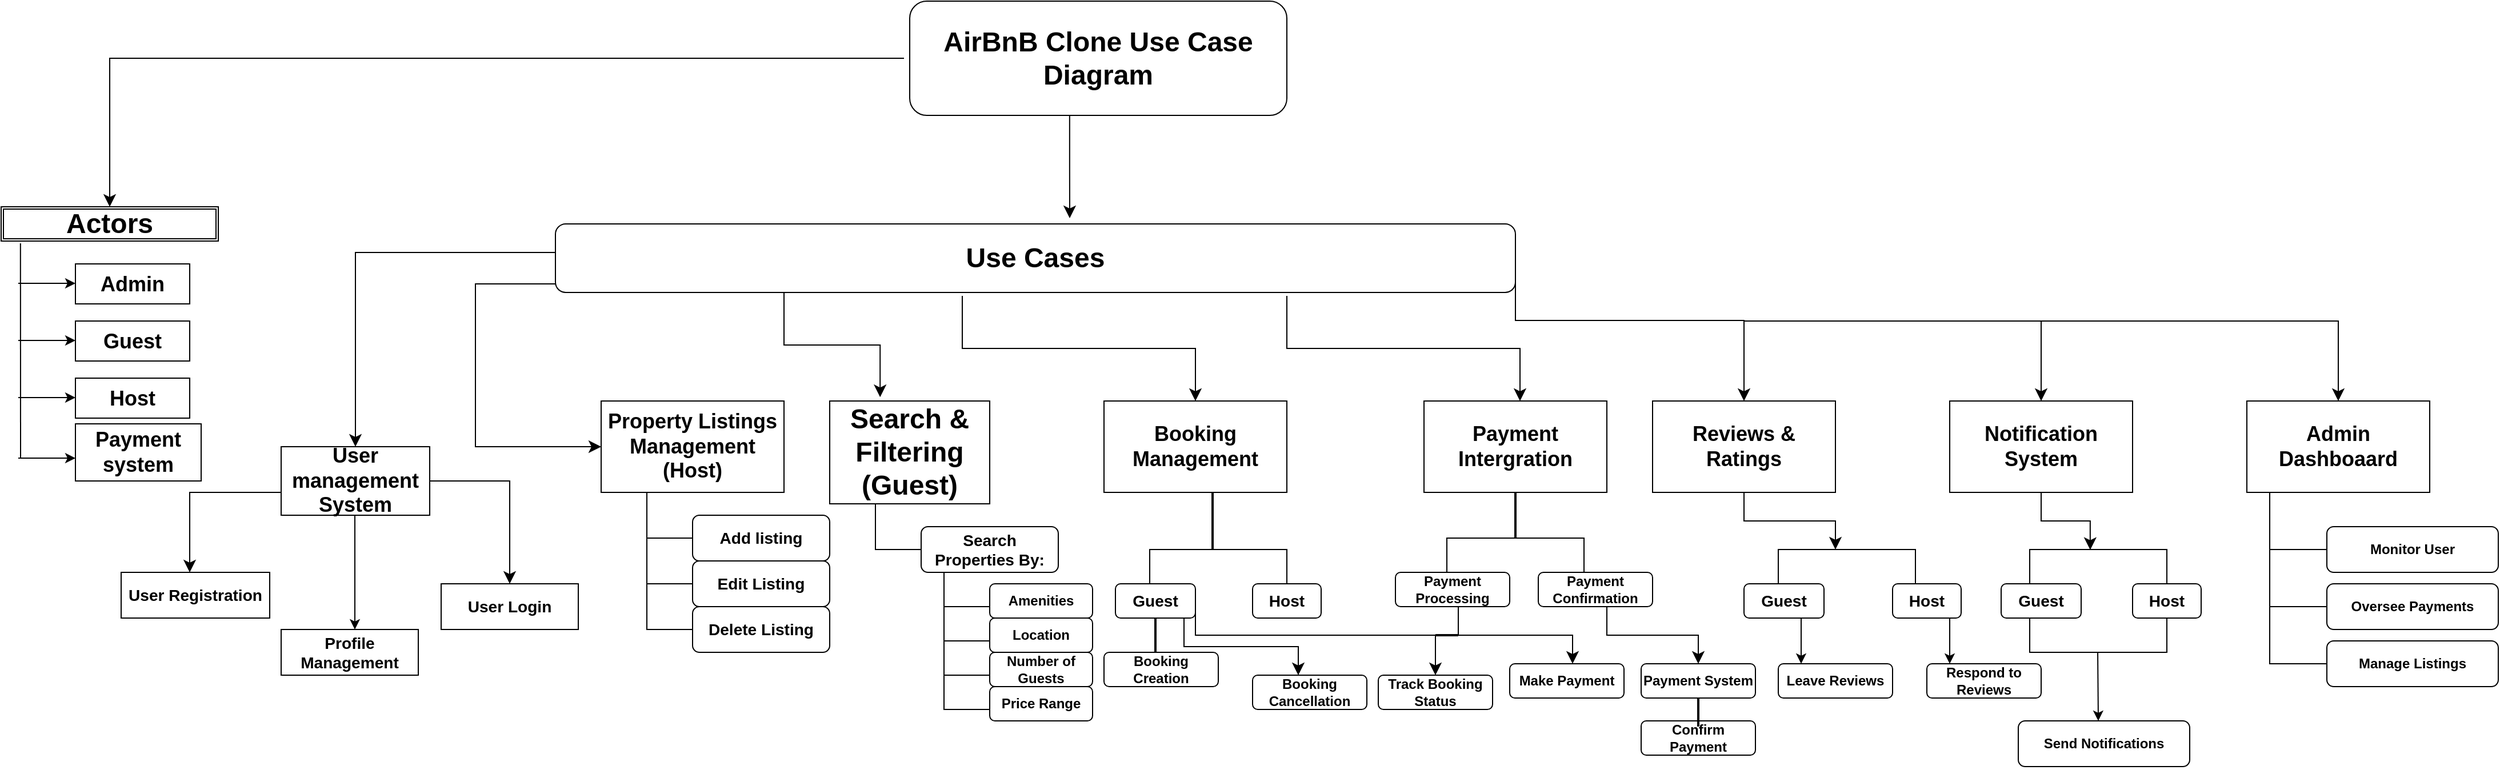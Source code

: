 <mxfile version="24.9.0">
  <diagram name="Page-1" id="9f46799a-70d6-7492-0946-bef42562c5a5">
    <mxGraphModel dx="3764" dy="956" grid="1" gridSize="10" guides="1" tooltips="1" connect="1" arrows="1" fold="1" page="1" pageScale="1" pageWidth="1100" pageHeight="850" background="none" math="0" shadow="0">
      <root>
        <mxCell id="0" />
        <mxCell id="1" parent="0" />
        <mxCell id="HeEG7lRlbJ2S9BbYJhb8-2" value="&lt;h1&gt;AirBnB Clone Use Case Diagram&lt;/h1&gt;" style="rounded=1;whiteSpace=wrap;html=1;" vertex="1" parent="1">
          <mxGeometry x="790" y="170" width="330" height="100" as="geometry" />
        </mxCell>
        <mxCell id="HeEG7lRlbJ2S9BbYJhb8-4" value="" style="edgeStyle=elbowEdgeStyle;elbow=vertical;endArrow=classic;html=1;curved=0;rounded=0;endSize=8;startSize=8;exitX=0.424;exitY=1;exitDx=0;exitDy=0;exitPerimeter=0;" edge="1" parent="1" source="HeEG7lRlbJ2S9BbYJhb8-2">
          <mxGeometry width="50" height="50" relative="1" as="geometry">
            <mxPoint x="840" y="150" as="sourcePoint" />
            <mxPoint x="930" y="360" as="targetPoint" />
          </mxGeometry>
        </mxCell>
        <mxCell id="HeEG7lRlbJ2S9BbYJhb8-19" value="&lt;h1&gt;Use Cases&lt;/h1&gt;" style="rounded=1;whiteSpace=wrap;html=1;" vertex="1" parent="1">
          <mxGeometry x="480" y="365" width="840" height="60" as="geometry" />
        </mxCell>
        <mxCell id="HeEG7lRlbJ2S9BbYJhb8-20" value="" style="edgeStyle=segmentEdgeStyle;endArrow=classic;html=1;curved=0;rounded=0;endSize=8;startSize=8;entryX=0.5;entryY=0;entryDx=0;entryDy=0;" edge="1" parent="1" target="HeEG7lRlbJ2S9BbYJhb8-22">
          <mxGeometry width="50" height="50" relative="1" as="geometry">
            <mxPoint x="480" y="390" as="sourcePoint" />
            <mxPoint x="318" y="540" as="targetPoint" />
          </mxGeometry>
        </mxCell>
        <mxCell id="HeEG7lRlbJ2S9BbYJhb8-21" value="" style="edgeStyle=segmentEdgeStyle;endArrow=classic;html=1;curved=0;rounded=0;endSize=8;startSize=8;" edge="1" parent="1">
          <mxGeometry width="50" height="50" relative="1" as="geometry">
            <mxPoint x="480" y="417.5" as="sourcePoint" />
            <mxPoint x="520" y="560" as="targetPoint" />
            <Array as="points">
              <mxPoint x="410" y="418" />
              <mxPoint x="410" y="560" />
            </Array>
          </mxGeometry>
        </mxCell>
        <mxCell id="HeEG7lRlbJ2S9BbYJhb8-22" value="&lt;h2&gt;User management System&lt;/h2&gt;" style="rounded=0;whiteSpace=wrap;html=1;" vertex="1" parent="1">
          <mxGeometry x="240" y="560" width="130" height="60" as="geometry" />
        </mxCell>
        <mxCell id="HeEG7lRlbJ2S9BbYJhb8-23" value="" style="edgeStyle=segmentEdgeStyle;endArrow=classic;html=1;curved=0;rounded=0;endSize=8;startSize=8;" edge="1" parent="1">
          <mxGeometry width="50" height="50" relative="1" as="geometry">
            <mxPoint x="240" y="600" as="sourcePoint" />
            <mxPoint x="160" y="670" as="targetPoint" />
          </mxGeometry>
        </mxCell>
        <mxCell id="HeEG7lRlbJ2S9BbYJhb8-24" value="" style="edgeStyle=segmentEdgeStyle;endArrow=classic;html=1;curved=0;rounded=0;endSize=8;startSize=8;" edge="1" parent="1">
          <mxGeometry width="50" height="50" relative="1" as="geometry">
            <mxPoint x="370" y="590" as="sourcePoint" />
            <mxPoint x="440" y="680" as="targetPoint" />
          </mxGeometry>
        </mxCell>
        <mxCell id="HeEG7lRlbJ2S9BbYJhb8-25" value="" style="endArrow=classic;html=1;rounded=0;" edge="1" parent="1">
          <mxGeometry width="50" height="50" relative="1" as="geometry">
            <mxPoint x="304.5" y="620" as="sourcePoint" />
            <mxPoint x="304.5" y="720" as="targetPoint" />
          </mxGeometry>
        </mxCell>
        <mxCell id="HeEG7lRlbJ2S9BbYJhb8-27" value="&lt;h3&gt;User Login&lt;/h3&gt;" style="rounded=0;whiteSpace=wrap;html=1;" vertex="1" parent="1">
          <mxGeometry x="380" y="680" width="120" height="40" as="geometry" />
        </mxCell>
        <mxCell id="HeEG7lRlbJ2S9BbYJhb8-28" value="&lt;h3&gt;Profile Management&lt;/h3&gt;" style="rounded=0;whiteSpace=wrap;html=1;" vertex="1" parent="1">
          <mxGeometry x="240" y="720" width="120" height="40" as="geometry" />
        </mxCell>
        <mxCell id="HeEG7lRlbJ2S9BbYJhb8-29" value="&lt;h3&gt;User Registration&lt;/h3&gt;" style="rounded=0;whiteSpace=wrap;html=1;" vertex="1" parent="1">
          <mxGeometry x="100" y="670" width="130" height="40" as="geometry" />
        </mxCell>
        <mxCell id="HeEG7lRlbJ2S9BbYJhb8-39" value="&lt;h1&gt;Actors&lt;/h1&gt;" style="shape=ext;double=1;rounded=0;whiteSpace=wrap;html=1;" vertex="1" parent="1">
          <mxGeometry x="-5" y="350" width="190" height="30" as="geometry" />
        </mxCell>
        <mxCell id="HeEG7lRlbJ2S9BbYJhb8-40" value="&lt;h2&gt;Admin&lt;/h2&gt;" style="rounded=0;whiteSpace=wrap;html=1;" vertex="1" parent="1">
          <mxGeometry x="60" y="400" width="100" height="35" as="geometry" />
        </mxCell>
        <mxCell id="HeEG7lRlbJ2S9BbYJhb8-42" value="&lt;h2&gt;Guest&lt;/h2&gt;" style="rounded=0;whiteSpace=wrap;html=1;" vertex="1" parent="1">
          <mxGeometry x="60" y="450" width="100" height="35" as="geometry" />
        </mxCell>
        <mxCell id="HeEG7lRlbJ2S9BbYJhb8-43" value="&lt;h2&gt;Host&lt;/h2&gt;" style="rounded=0;whiteSpace=wrap;html=1;" vertex="1" parent="1">
          <mxGeometry x="60" y="500" width="100" height="35" as="geometry" />
        </mxCell>
        <mxCell id="HeEG7lRlbJ2S9BbYJhb8-44" value="&lt;h2&gt;Payment system&lt;/h2&gt;" style="rounded=0;whiteSpace=wrap;html=1;" vertex="1" parent="1">
          <mxGeometry x="60" y="540" width="110" height="50" as="geometry" />
        </mxCell>
        <mxCell id="HeEG7lRlbJ2S9BbYJhb8-45" value="" style="endArrow=none;html=1;rounded=0;entryX=0.089;entryY=1.067;entryDx=0;entryDy=0;entryPerimeter=0;" edge="1" parent="1" target="HeEG7lRlbJ2S9BbYJhb8-39">
          <mxGeometry width="50" height="50" relative="1" as="geometry">
            <mxPoint x="12" y="570" as="sourcePoint" />
            <mxPoint x="10" y="395" as="targetPoint" />
          </mxGeometry>
        </mxCell>
        <mxCell id="HeEG7lRlbJ2S9BbYJhb8-46" value="" style="endArrow=classic;html=1;rounded=0;" edge="1" parent="1">
          <mxGeometry width="50" height="50" relative="1" as="geometry">
            <mxPoint x="10" y="570" as="sourcePoint" />
            <mxPoint x="60" y="570" as="targetPoint" />
          </mxGeometry>
        </mxCell>
        <mxCell id="HeEG7lRlbJ2S9BbYJhb8-47" value="" style="endArrow=classic;html=1;rounded=0;" edge="1" parent="1">
          <mxGeometry width="50" height="50" relative="1" as="geometry">
            <mxPoint x="10" y="517" as="sourcePoint" />
            <mxPoint x="60" y="517" as="targetPoint" />
          </mxGeometry>
        </mxCell>
        <mxCell id="HeEG7lRlbJ2S9BbYJhb8-48" value="" style="endArrow=classic;html=1;rounded=0;" edge="1" parent="1">
          <mxGeometry width="50" height="50" relative="1" as="geometry">
            <mxPoint x="10" y="467" as="sourcePoint" />
            <mxPoint x="60" y="467" as="targetPoint" />
          </mxGeometry>
        </mxCell>
        <mxCell id="HeEG7lRlbJ2S9BbYJhb8-49" value="" style="endArrow=classic;html=1;rounded=0;" edge="1" parent="1">
          <mxGeometry width="50" height="50" relative="1" as="geometry">
            <mxPoint x="10" y="417" as="sourcePoint" />
            <mxPoint x="60" y="417" as="targetPoint" />
          </mxGeometry>
        </mxCell>
        <mxCell id="HeEG7lRlbJ2S9BbYJhb8-54" value="&lt;h2&gt;Property Listings Management (Host)&lt;/h2&gt;" style="rounded=0;whiteSpace=wrap;html=1;" vertex="1" parent="1">
          <mxGeometry x="520" y="520" width="160" height="80" as="geometry" />
        </mxCell>
        <mxCell id="HeEG7lRlbJ2S9BbYJhb8-83" value="&lt;h3&gt;Add listing&lt;/h3&gt;" style="rounded=1;whiteSpace=wrap;html=1;" vertex="1" parent="1">
          <mxGeometry x="600" y="620" width="120" height="40" as="geometry" />
        </mxCell>
        <mxCell id="HeEG7lRlbJ2S9BbYJhb8-84" value="&lt;h3&gt;Edit Listing&lt;/h3&gt;" style="rounded=1;whiteSpace=wrap;html=1;" vertex="1" parent="1">
          <mxGeometry x="600" y="660" width="120" height="40" as="geometry" />
        </mxCell>
        <mxCell id="HeEG7lRlbJ2S9BbYJhb8-85" value="&lt;h3&gt;Delete Listing&lt;/h3&gt;" style="rounded=1;whiteSpace=wrap;html=1;" vertex="1" parent="1">
          <mxGeometry x="600" y="700" width="120" height="40" as="geometry" />
        </mxCell>
        <mxCell id="HeEG7lRlbJ2S9BbYJhb8-87" value="" style="shape=partialRectangle;whiteSpace=wrap;html=1;bottom=0;right=0;fillColor=none;direction=north;" vertex="1" parent="1">
          <mxGeometry x="560" y="600" width="40" height="40" as="geometry" />
        </mxCell>
        <mxCell id="HeEG7lRlbJ2S9BbYJhb8-88" value="" style="shape=partialRectangle;whiteSpace=wrap;html=1;bottom=0;right=0;fillColor=none;direction=north;" vertex="1" parent="1">
          <mxGeometry x="560" y="640" width="40" height="40" as="geometry" />
        </mxCell>
        <mxCell id="HeEG7lRlbJ2S9BbYJhb8-89" value="" style="shape=partialRectangle;whiteSpace=wrap;html=1;bottom=0;right=0;fillColor=none;direction=north;" vertex="1" parent="1">
          <mxGeometry x="560" y="680" width="40" height="40" as="geometry" />
        </mxCell>
        <mxCell id="HeEG7lRlbJ2S9BbYJhb8-90" value="&lt;h1&gt;Search &amp;amp; Filtering (Guest)&lt;/h1&gt;" style="rounded=0;whiteSpace=wrap;html=1;" vertex="1" parent="1">
          <mxGeometry x="720" y="520" width="140" height="90" as="geometry" />
        </mxCell>
        <mxCell id="HeEG7lRlbJ2S9BbYJhb8-92" value="" style="edgeStyle=elbowEdgeStyle;elbow=vertical;endArrow=classic;html=1;curved=0;rounded=0;endSize=8;startSize=8;entryX=0.315;entryY=-0.037;entryDx=0;entryDy=0;entryPerimeter=0;" edge="1" parent="1" target="HeEG7lRlbJ2S9BbYJhb8-90">
          <mxGeometry width="50" height="50" relative="1" as="geometry">
            <mxPoint x="680" y="425" as="sourcePoint" />
            <mxPoint x="730" y="475" as="targetPoint" />
          </mxGeometry>
        </mxCell>
        <mxCell id="HeEG7lRlbJ2S9BbYJhb8-93" value="&lt;h3&gt;Search Properties By:&lt;/h3&gt;" style="rounded=1;whiteSpace=wrap;html=1;" vertex="1" parent="1">
          <mxGeometry x="800" y="630" width="120" height="40" as="geometry" />
        </mxCell>
        <mxCell id="HeEG7lRlbJ2S9BbYJhb8-94" value="" style="shape=partialRectangle;whiteSpace=wrap;html=1;bottom=0;right=0;fillColor=none;direction=north;" vertex="1" parent="1">
          <mxGeometry x="760" y="610" width="40" height="40" as="geometry" />
        </mxCell>
        <mxCell id="HeEG7lRlbJ2S9BbYJhb8-95" value="&lt;h4&gt;Amenities&lt;/h4&gt;" style="rounded=1;whiteSpace=wrap;html=1;" vertex="1" parent="1">
          <mxGeometry x="860" y="680" width="90" height="30" as="geometry" />
        </mxCell>
        <mxCell id="HeEG7lRlbJ2S9BbYJhb8-96" value="" style="shape=partialRectangle;whiteSpace=wrap;html=1;bottom=0;right=0;fillColor=none;direction=north;" vertex="1" parent="1">
          <mxGeometry x="820" y="670" width="40" height="30" as="geometry" />
        </mxCell>
        <mxCell id="HeEG7lRlbJ2S9BbYJhb8-97" value="&lt;h4&gt;Location&lt;/h4&gt;" style="rounded=1;whiteSpace=wrap;html=1;" vertex="1" parent="1">
          <mxGeometry x="860" y="710" width="90" height="30" as="geometry" />
        </mxCell>
        <mxCell id="HeEG7lRlbJ2S9BbYJhb8-98" value="&lt;h4&gt;Number of Guests&lt;/h4&gt;" style="rounded=1;whiteSpace=wrap;html=1;" vertex="1" parent="1">
          <mxGeometry x="860" y="740" width="90" height="30" as="geometry" />
        </mxCell>
        <mxCell id="HeEG7lRlbJ2S9BbYJhb8-99" value="&lt;h4&gt;Price Range&lt;/h4&gt;" style="rounded=1;whiteSpace=wrap;html=1;" vertex="1" parent="1">
          <mxGeometry x="860" y="770" width="90" height="30" as="geometry" />
        </mxCell>
        <mxCell id="HeEG7lRlbJ2S9BbYJhb8-101" value="" style="shape=partialRectangle;whiteSpace=wrap;html=1;bottom=0;right=0;fillColor=none;direction=north;" vertex="1" parent="1">
          <mxGeometry x="820" y="690" width="40" height="40" as="geometry" />
        </mxCell>
        <mxCell id="HeEG7lRlbJ2S9BbYJhb8-102" value="" style="shape=partialRectangle;whiteSpace=wrap;html=1;bottom=0;right=0;fillColor=none;direction=north;" vertex="1" parent="1">
          <mxGeometry x="820" y="720" width="40" height="40" as="geometry" />
        </mxCell>
        <mxCell id="HeEG7lRlbJ2S9BbYJhb8-103" value="" style="shape=partialRectangle;whiteSpace=wrap;html=1;bottom=0;right=0;fillColor=none;direction=north;" vertex="1" parent="1">
          <mxGeometry x="820" y="750" width="40" height="40" as="geometry" />
        </mxCell>
        <mxCell id="HeEG7lRlbJ2S9BbYJhb8-105" value="&lt;h2&gt;Booking Management&lt;/h2&gt;" style="rounded=0;whiteSpace=wrap;html=1;" vertex="1" parent="1">
          <mxGeometry x="960" y="520" width="160" height="80" as="geometry" />
        </mxCell>
        <mxCell id="HeEG7lRlbJ2S9BbYJhb8-106" value="" style="edgeStyle=elbowEdgeStyle;elbow=vertical;endArrow=classic;html=1;curved=0;rounded=0;endSize=8;startSize=8;entryX=0.5;entryY=0;entryDx=0;entryDy=0;" edge="1" parent="1" target="HeEG7lRlbJ2S9BbYJhb8-105">
          <mxGeometry width="50" height="50" relative="1" as="geometry">
            <mxPoint x="836" y="428" as="sourcePoint" />
            <mxPoint x="920" y="520" as="targetPoint" />
          </mxGeometry>
        </mxCell>
        <mxCell id="HeEG7lRlbJ2S9BbYJhb8-107" value="&lt;h3&gt;Guest&lt;/h3&gt;" style="rounded=1;whiteSpace=wrap;html=1;" vertex="1" parent="1">
          <mxGeometry x="970" y="680" width="70" height="30" as="geometry" />
        </mxCell>
        <mxCell id="HeEG7lRlbJ2S9BbYJhb8-108" value="&lt;h3&gt;Host&lt;/h3&gt;" style="rounded=1;whiteSpace=wrap;html=1;" vertex="1" parent="1">
          <mxGeometry x="1090" y="680" width="60" height="30" as="geometry" />
        </mxCell>
        <mxCell id="HeEG7lRlbJ2S9BbYJhb8-109" value="" style="shape=partialRectangle;whiteSpace=wrap;html=1;bottom=1;right=1;left=1;top=0;fillColor=none;routingCenterX=-0.5;direction=west;" vertex="1" parent="1">
          <mxGeometry x="1000" y="650" width="120" height="30" as="geometry" />
        </mxCell>
        <mxCell id="HeEG7lRlbJ2S9BbYJhb8-110" value="" style="line;strokeWidth=2;direction=south;html=1;" vertex="1" parent="1">
          <mxGeometry x="1050" y="600" width="10" height="50" as="geometry" />
        </mxCell>
        <mxCell id="HeEG7lRlbJ2S9BbYJhb8-113" value="&lt;h4&gt;Booking Creation&lt;/h4&gt;" style="rounded=1;whiteSpace=wrap;html=1;" vertex="1" parent="1">
          <mxGeometry x="960" y="740" width="100" height="30" as="geometry" />
        </mxCell>
        <mxCell id="HeEG7lRlbJ2S9BbYJhb8-114" value="" style="line;strokeWidth=2;direction=south;html=1;" vertex="1" parent="1">
          <mxGeometry x="1000" y="710" width="10" height="30" as="geometry" />
        </mxCell>
        <mxCell id="HeEG7lRlbJ2S9BbYJhb8-116" value="" style="edgeStyle=elbowEdgeStyle;elbow=vertical;endArrow=classic;html=1;curved=0;rounded=0;endSize=8;startSize=8;" edge="1" parent="1">
          <mxGeometry width="50" height="50" relative="1" as="geometry">
            <mxPoint x="1030" y="710" as="sourcePoint" />
            <mxPoint x="1130" y="760" as="targetPoint" />
          </mxGeometry>
        </mxCell>
        <mxCell id="HeEG7lRlbJ2S9BbYJhb8-117" value="&lt;h4&gt;Booking Cancellation&lt;/h4&gt;" style="rounded=1;whiteSpace=wrap;html=1;" vertex="1" parent="1">
          <mxGeometry x="1090" y="760" width="100" height="30" as="geometry" />
        </mxCell>
        <mxCell id="HeEG7lRlbJ2S9BbYJhb8-118" value="" style="edgeStyle=elbowEdgeStyle;elbow=vertical;endArrow=classic;html=1;curved=0;rounded=0;endSize=8;startSize=8;" edge="1" parent="1" target="HeEG7lRlbJ2S9BbYJhb8-119">
          <mxGeometry width="50" height="50" relative="1" as="geometry">
            <mxPoint x="1040" y="690" as="sourcePoint" />
            <mxPoint x="1230" y="760" as="targetPoint" />
          </mxGeometry>
        </mxCell>
        <mxCell id="HeEG7lRlbJ2S9BbYJhb8-119" value="&lt;h4&gt;Track Booking Status&lt;/h4&gt;" style="rounded=1;whiteSpace=wrap;html=1;" vertex="1" parent="1">
          <mxGeometry x="1200" y="760" width="100" height="30" as="geometry" />
        </mxCell>
        <mxCell id="HeEG7lRlbJ2S9BbYJhb8-120" value="" style="edgeStyle=elbowEdgeStyle;elbow=vertical;endArrow=classic;html=1;curved=0;rounded=0;endSize=8;startSize=8;entryX=0.5;entryY=0;entryDx=0;entryDy=0;" edge="1" parent="1">
          <mxGeometry width="50" height="50" relative="1" as="geometry">
            <mxPoint x="1120" y="428" as="sourcePoint" />
            <mxPoint x="1324" y="520" as="targetPoint" />
          </mxGeometry>
        </mxCell>
        <mxCell id="HeEG7lRlbJ2S9BbYJhb8-121" value="&lt;h2&gt;Payment Intergration&lt;/h2&gt;" style="rounded=0;whiteSpace=wrap;html=1;" vertex="1" parent="1">
          <mxGeometry x="1240" y="520" width="160" height="80" as="geometry" />
        </mxCell>
        <mxCell id="HeEG7lRlbJ2S9BbYJhb8-122" value="" style="shape=partialRectangle;whiteSpace=wrap;html=1;bottom=1;right=1;left=1;top=0;fillColor=none;routingCenterX=-0.5;direction=west;" vertex="1" parent="1">
          <mxGeometry x="1260" y="640" width="120" height="30" as="geometry" />
        </mxCell>
        <mxCell id="HeEG7lRlbJ2S9BbYJhb8-123" value="" style="line;strokeWidth=2;direction=south;html=1;" vertex="1" parent="1">
          <mxGeometry x="1315" y="600" width="10" height="40" as="geometry" />
        </mxCell>
        <mxCell id="HeEG7lRlbJ2S9BbYJhb8-124" value="&lt;h4&gt;Payment Processing&lt;/h4&gt;" style="rounded=1;whiteSpace=wrap;html=1;" vertex="1" parent="1">
          <mxGeometry x="1215" y="670" width="100" height="30" as="geometry" />
        </mxCell>
        <mxCell id="HeEG7lRlbJ2S9BbYJhb8-125" value="&lt;h4&gt;Payment Confirmation&lt;/h4&gt;" style="rounded=1;whiteSpace=wrap;html=1;" vertex="1" parent="1">
          <mxGeometry x="1340" y="670" width="100" height="30" as="geometry" />
        </mxCell>
        <mxCell id="HeEG7lRlbJ2S9BbYJhb8-126" value="" style="edgeStyle=elbowEdgeStyle;elbow=vertical;endArrow=classic;html=1;curved=0;rounded=0;endSize=8;startSize=8;" edge="1" parent="1">
          <mxGeometry width="50" height="50" relative="1" as="geometry">
            <mxPoint x="1270" y="700" as="sourcePoint" />
            <mxPoint x="1370" y="750" as="targetPoint" />
          </mxGeometry>
        </mxCell>
        <mxCell id="HeEG7lRlbJ2S9BbYJhb8-127" value="&lt;h4&gt;Make Payment&lt;/h4&gt;" style="rounded=1;whiteSpace=wrap;html=1;" vertex="1" parent="1">
          <mxGeometry x="1315" y="750" width="100" height="30" as="geometry" />
        </mxCell>
        <mxCell id="HeEG7lRlbJ2S9BbYJhb8-128" value="" style="line;strokeWidth=2;html=1;" vertex="1" parent="1">
          <mxGeometry x="1250" y="720" width="20" height="10" as="geometry" />
        </mxCell>
        <mxCell id="HeEG7lRlbJ2S9BbYJhb8-129" value="" style="edgeStyle=elbowEdgeStyle;elbow=vertical;endArrow=classic;html=1;curved=0;rounded=0;endSize=8;startSize=8;" edge="1" parent="1" target="HeEG7lRlbJ2S9BbYJhb8-130">
          <mxGeometry width="50" height="50" relative="1" as="geometry">
            <mxPoint x="1400" y="700" as="sourcePoint" />
            <mxPoint x="1500" y="750" as="targetPoint" />
          </mxGeometry>
        </mxCell>
        <mxCell id="HeEG7lRlbJ2S9BbYJhb8-130" value="&lt;h4&gt;Payment System&lt;/h4&gt;" style="rounded=1;whiteSpace=wrap;html=1;" vertex="1" parent="1">
          <mxGeometry x="1430" y="750" width="100" height="30" as="geometry" />
        </mxCell>
        <mxCell id="HeEG7lRlbJ2S9BbYJhb8-131" value="&lt;h4&gt;Confirm Payment&lt;/h4&gt;" style="rounded=1;whiteSpace=wrap;html=1;" vertex="1" parent="1">
          <mxGeometry x="1430" y="800" width="100" height="30" as="geometry" />
        </mxCell>
        <mxCell id="HeEG7lRlbJ2S9BbYJhb8-132" value="" style="line;strokeWidth=2;direction=south;html=1;" vertex="1" parent="1">
          <mxGeometry x="1475" y="780" width="10" height="25" as="geometry" />
        </mxCell>
        <mxCell id="HeEG7lRlbJ2S9BbYJhb8-133" value="&lt;h2&gt;Reviews &amp;amp; Ratings&lt;/h2&gt;" style="rounded=0;whiteSpace=wrap;html=1;" vertex="1" parent="1">
          <mxGeometry x="1440" y="520" width="160" height="80" as="geometry" />
        </mxCell>
        <mxCell id="HeEG7lRlbJ2S9BbYJhb8-134" value="" style="edgeStyle=elbowEdgeStyle;elbow=vertical;endArrow=classic;html=1;curved=0;rounded=0;endSize=8;startSize=8;entryX=0.5;entryY=0;entryDx=0;entryDy=0;" edge="1" parent="1" target="HeEG7lRlbJ2S9BbYJhb8-133">
          <mxGeometry width="50" height="50" relative="1" as="geometry">
            <mxPoint x="1320" y="379" as="sourcePoint" />
            <mxPoint x="1524" y="471" as="targetPoint" />
          </mxGeometry>
        </mxCell>
        <mxCell id="HeEG7lRlbJ2S9BbYJhb8-135" value="" style="shape=partialRectangle;whiteSpace=wrap;html=1;bottom=1;right=1;left=1;top=0;fillColor=none;routingCenterX=-0.5;direction=west;" vertex="1" parent="1">
          <mxGeometry x="1550" y="650" width="120" height="30" as="geometry" />
        </mxCell>
        <mxCell id="HeEG7lRlbJ2S9BbYJhb8-136" value="&lt;h3&gt;Host&lt;/h3&gt;" style="rounded=1;whiteSpace=wrap;html=1;" vertex="1" parent="1">
          <mxGeometry x="1650" y="680" width="60" height="30" as="geometry" />
        </mxCell>
        <mxCell id="HeEG7lRlbJ2S9BbYJhb8-137" value="&lt;h3&gt;Guest&lt;/h3&gt;" style="rounded=1;whiteSpace=wrap;html=1;" vertex="1" parent="1">
          <mxGeometry x="1520" y="680" width="70" height="30" as="geometry" />
        </mxCell>
        <mxCell id="HeEG7lRlbJ2S9BbYJhb8-138" value="" style="edgeStyle=elbowEdgeStyle;elbow=vertical;endArrow=classic;html=1;curved=0;rounded=0;endSize=8;startSize=8;" edge="1" parent="1">
          <mxGeometry width="50" height="50" relative="1" as="geometry">
            <mxPoint x="1520" y="600" as="sourcePoint" />
            <mxPoint x="1600" y="650" as="targetPoint" />
          </mxGeometry>
        </mxCell>
        <mxCell id="HeEG7lRlbJ2S9BbYJhb8-139" value="&lt;h4&gt;Respond to Reviews&lt;/h4&gt;" style="rounded=1;whiteSpace=wrap;html=1;" vertex="1" parent="1">
          <mxGeometry x="1680" y="750" width="100" height="30" as="geometry" />
        </mxCell>
        <mxCell id="HeEG7lRlbJ2S9BbYJhb8-140" value="&lt;h4&gt;Leave Reviews&lt;/h4&gt;" style="rounded=1;whiteSpace=wrap;html=1;" vertex="1" parent="1">
          <mxGeometry x="1550" y="750" width="100" height="30" as="geometry" />
        </mxCell>
        <mxCell id="HeEG7lRlbJ2S9BbYJhb8-141" value="" style="endArrow=classic;html=1;rounded=0;" edge="1" parent="1">
          <mxGeometry width="50" height="50" relative="1" as="geometry">
            <mxPoint x="1570" y="710" as="sourcePoint" />
            <mxPoint x="1570" y="750" as="targetPoint" />
          </mxGeometry>
        </mxCell>
        <mxCell id="HeEG7lRlbJ2S9BbYJhb8-142" value="" style="endArrow=classic;html=1;rounded=0;" edge="1" parent="1">
          <mxGeometry width="50" height="50" relative="1" as="geometry">
            <mxPoint x="1700" y="710" as="sourcePoint" />
            <mxPoint x="1700" y="750" as="targetPoint" />
          </mxGeometry>
        </mxCell>
        <mxCell id="HeEG7lRlbJ2S9BbYJhb8-143" value="" style="edgeStyle=segmentEdgeStyle;endArrow=classic;html=1;curved=0;rounded=0;endSize=8;startSize=8;" edge="1" parent="1">
          <mxGeometry width="50" height="50" relative="1" as="geometry">
            <mxPoint x="1520" y="450" as="sourcePoint" />
            <mxPoint x="1780" y="520" as="targetPoint" />
          </mxGeometry>
        </mxCell>
        <mxCell id="HeEG7lRlbJ2S9BbYJhb8-144" value="&lt;h2&gt;Notification System&lt;/h2&gt;" style="rounded=0;whiteSpace=wrap;html=1;" vertex="1" parent="1">
          <mxGeometry x="1700" y="520" width="160" height="80" as="geometry" />
        </mxCell>
        <mxCell id="HeEG7lRlbJ2S9BbYJhb8-145" value="" style="edgeStyle=segmentEdgeStyle;endArrow=classic;html=1;curved=0;rounded=0;endSize=8;startSize=8;" edge="1" parent="1">
          <mxGeometry width="50" height="50" relative="1" as="geometry">
            <mxPoint x="1780" y="450" as="sourcePoint" />
            <mxPoint x="2040" y="520" as="targetPoint" />
          </mxGeometry>
        </mxCell>
        <mxCell id="HeEG7lRlbJ2S9BbYJhb8-146" value="&lt;h2&gt;Admin Dashboaard&lt;/h2&gt;" style="rounded=0;whiteSpace=wrap;html=1;" vertex="1" parent="1">
          <mxGeometry x="1960" y="520" width="160" height="80" as="geometry" />
        </mxCell>
        <mxCell id="HeEG7lRlbJ2S9BbYJhb8-148" value="" style="shape=partialRectangle;whiteSpace=wrap;html=1;bottom=1;right=1;left=1;top=0;fillColor=none;routingCenterX=-0.5;direction=west;" vertex="1" parent="1">
          <mxGeometry x="1770" y="650" width="120" height="30" as="geometry" />
        </mxCell>
        <mxCell id="HeEG7lRlbJ2S9BbYJhb8-149" value="&lt;h3&gt;Guest&lt;/h3&gt;" style="rounded=1;whiteSpace=wrap;html=1;" vertex="1" parent="1">
          <mxGeometry x="1745" y="680" width="70" height="30" as="geometry" />
        </mxCell>
        <mxCell id="HeEG7lRlbJ2S9BbYJhb8-150" value="&lt;h3&gt;Host&lt;/h3&gt;" style="rounded=1;whiteSpace=wrap;html=1;" vertex="1" parent="1">
          <mxGeometry x="1860" y="680" width="60" height="30" as="geometry" />
        </mxCell>
        <mxCell id="HeEG7lRlbJ2S9BbYJhb8-151" value="" style="shape=partialRectangle;whiteSpace=wrap;html=1;bottom=1;right=1;left=1;top=0;fillColor=none;routingCenterX=-0.5;direction=east;" vertex="1" parent="1">
          <mxGeometry x="1770" y="710" width="120" height="30" as="geometry" />
        </mxCell>
        <mxCell id="HeEG7lRlbJ2S9BbYJhb8-153" value="" style="endArrow=classic;html=1;rounded=0;" edge="1" parent="1">
          <mxGeometry width="50" height="50" relative="1" as="geometry">
            <mxPoint x="1829.52" y="740" as="sourcePoint" />
            <mxPoint x="1830" y="800" as="targetPoint" />
          </mxGeometry>
        </mxCell>
        <mxCell id="HeEG7lRlbJ2S9BbYJhb8-154" value="" style="edgeStyle=elbowEdgeStyle;elbow=vertical;endArrow=classic;html=1;curved=0;rounded=0;endSize=8;startSize=8;entryX=0.559;entryY=0.989;entryDx=0;entryDy=0;entryPerimeter=0;" edge="1" parent="1" target="HeEG7lRlbJ2S9BbYJhb8-148">
          <mxGeometry width="50" height="50" relative="1" as="geometry">
            <mxPoint x="1780" y="600" as="sourcePoint" />
            <mxPoint x="1860" y="650" as="targetPoint" />
          </mxGeometry>
        </mxCell>
        <mxCell id="HeEG7lRlbJ2S9BbYJhb8-155" value="&lt;h4&gt;Send Notifications&lt;/h4&gt;" style="rounded=1;whiteSpace=wrap;html=1;" vertex="1" parent="1">
          <mxGeometry x="1760" y="800" width="150" height="40" as="geometry" />
        </mxCell>
        <mxCell id="HeEG7lRlbJ2S9BbYJhb8-157" value="&lt;h4&gt;Monitor User&lt;/h4&gt;" style="rounded=1;whiteSpace=wrap;html=1;" vertex="1" parent="1">
          <mxGeometry x="2030" y="630" width="150" height="40" as="geometry" />
        </mxCell>
        <mxCell id="HeEG7lRlbJ2S9BbYJhb8-158" value="&lt;h4&gt;Oversee Payments&lt;/h4&gt;" style="rounded=1;whiteSpace=wrap;html=1;" vertex="1" parent="1">
          <mxGeometry x="2030" y="680" width="150" height="40" as="geometry" />
        </mxCell>
        <mxCell id="HeEG7lRlbJ2S9BbYJhb8-159" value="&lt;h4&gt;Manage Listings&lt;/h4&gt;" style="rounded=1;whiteSpace=wrap;html=1;" vertex="1" parent="1">
          <mxGeometry x="2030" y="730" width="150" height="40" as="geometry" />
        </mxCell>
        <mxCell id="HeEG7lRlbJ2S9BbYJhb8-160" value="" style="shape=partialRectangle;whiteSpace=wrap;html=1;bottom=0;right=0;fillColor=none;direction=north;" vertex="1" parent="1">
          <mxGeometry x="1980" y="600" width="50" height="50" as="geometry" />
        </mxCell>
        <mxCell id="HeEG7lRlbJ2S9BbYJhb8-163" value="" style="shape=partialRectangle;whiteSpace=wrap;html=1;bottom=0;right=0;fillColor=none;direction=north;" vertex="1" parent="1">
          <mxGeometry x="1980" y="650" width="50" height="50" as="geometry" />
        </mxCell>
        <mxCell id="HeEG7lRlbJ2S9BbYJhb8-164" value="" style="shape=partialRectangle;whiteSpace=wrap;html=1;bottom=0;right=0;fillColor=none;direction=north;" vertex="1" parent="1">
          <mxGeometry x="1980" y="690" width="50" height="60" as="geometry" />
        </mxCell>
        <mxCell id="HeEG7lRlbJ2S9BbYJhb8-165" value="" style="edgeStyle=segmentEdgeStyle;endArrow=classic;html=1;curved=0;rounded=0;endSize=8;startSize=8;entryX=0.5;entryY=0;entryDx=0;entryDy=0;entryPerimeter=0;" edge="1" parent="1" target="HeEG7lRlbJ2S9BbYJhb8-39">
          <mxGeometry width="50" height="50" relative="1" as="geometry">
            <mxPoint x="785" y="220" as="sourcePoint" />
            <mxPoint x="90" y="340" as="targetPoint" />
          </mxGeometry>
        </mxCell>
      </root>
    </mxGraphModel>
  </diagram>
</mxfile>
